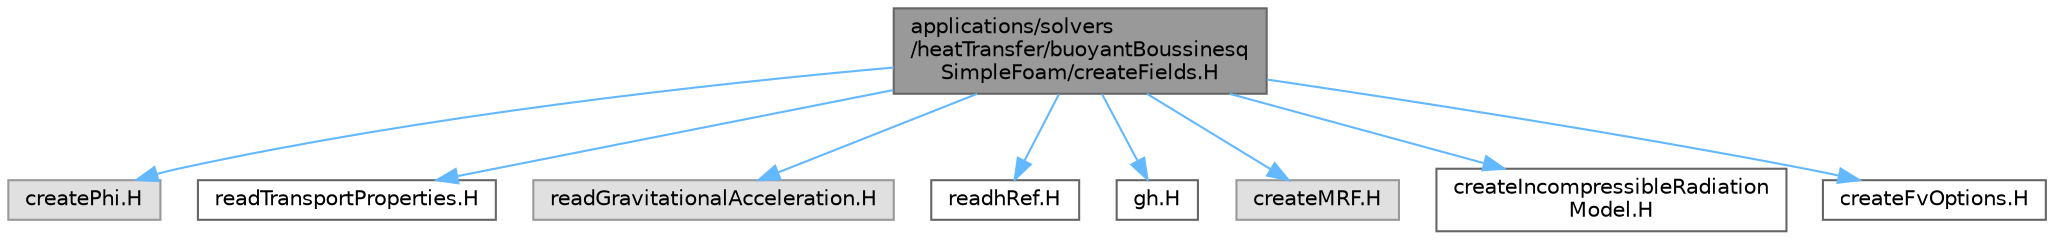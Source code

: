 digraph "applications/solvers/heatTransfer/buoyantBoussinesqSimpleFoam/createFields.H"
{
 // LATEX_PDF_SIZE
  bgcolor="transparent";
  edge [fontname=Helvetica,fontsize=10,labelfontname=Helvetica,labelfontsize=10];
  node [fontname=Helvetica,fontsize=10,shape=box,height=0.2,width=0.4];
  Node1 [id="Node000001",label="applications/solvers\l/heatTransfer/buoyantBoussinesq\lSimpleFoam/createFields.H",height=0.2,width=0.4,color="gray40", fillcolor="grey60", style="filled", fontcolor="black",tooltip=" "];
  Node1 -> Node2 [id="edge1_Node000001_Node000002",color="steelblue1",style="solid",tooltip=" "];
  Node2 [id="Node000002",label="createPhi.H",height=0.2,width=0.4,color="grey60", fillcolor="#E0E0E0", style="filled",tooltip=" "];
  Node1 -> Node3 [id="edge2_Node000001_Node000003",color="steelblue1",style="solid",tooltip=" "];
  Node3 [id="Node000003",label="readTransportProperties.H",height=0.2,width=0.4,color="grey40", fillcolor="white", style="filled",URL="$solvers_2heatTransfer_2buoyantBoussinesqSimpleFoam_2readTransportProperties_8H.html",tooltip=" "];
  Node1 -> Node4 [id="edge3_Node000001_Node000004",color="steelblue1",style="solid",tooltip=" "];
  Node4 [id="Node000004",label="readGravitationalAcceleration.H",height=0.2,width=0.4,color="grey60", fillcolor="#E0E0E0", style="filled",tooltip=" "];
  Node1 -> Node5 [id="edge4_Node000001_Node000005",color="steelblue1",style="solid",tooltip=" "];
  Node5 [id="Node000005",label="readhRef.H",height=0.2,width=0.4,color="grey40", fillcolor="white", style="filled",URL="$readhRef_8H.html",tooltip=" "];
  Node1 -> Node6 [id="edge5_Node000001_Node000006",color="steelblue1",style="solid",tooltip=" "];
  Node6 [id="Node000006",label="gh.H",height=0.2,width=0.4,color="grey40", fillcolor="white", style="filled",URL="$gh_8H.html",tooltip=" "];
  Node1 -> Node7 [id="edge6_Node000001_Node000007",color="steelblue1",style="solid",tooltip=" "];
  Node7 [id="Node000007",label="createMRF.H",height=0.2,width=0.4,color="grey60", fillcolor="#E0E0E0", style="filled",tooltip=" "];
  Node1 -> Node8 [id="edge7_Node000001_Node000008",color="steelblue1",style="solid",tooltip=" "];
  Node8 [id="Node000008",label="createIncompressibleRadiation\lModel.H",height=0.2,width=0.4,color="grey40", fillcolor="white", style="filled",URL="$createIncompressibleRadiationModel_8H.html",tooltip=" "];
  Node1 -> Node9 [id="edge8_Node000001_Node000009",color="steelblue1",style="solid",tooltip=" "];
  Node9 [id="Node000009",label="createFvOptions.H",height=0.2,width=0.4,color="grey40", fillcolor="white", style="filled",URL="$createFvOptions_8H.html",tooltip=" "];
}
